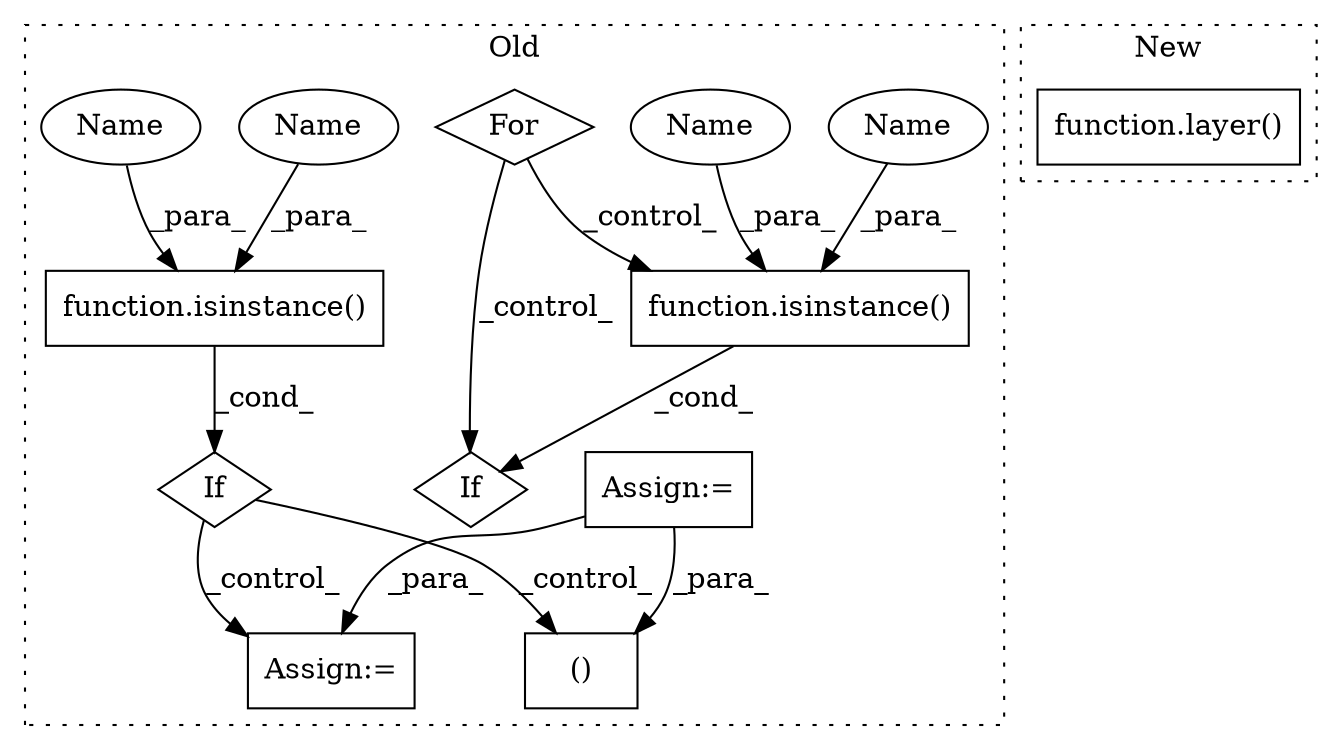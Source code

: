 digraph G {
subgraph cluster0 {
1 [label="function.isinstance()" a="75" s="9950,9986" l="11,1" shape="box"];
3 [label="If" a="96" s="9947" l="3" shape="diamond"];
4 [label="Assign:=" a="68" s="10089" l="3" shape="box"];
5 [label="()" a="54" s="10027" l="13" shape="box"];
6 [label="function.isinstance()" a="75" s="9785,9821" l="11,1" shape="box"];
7 [label="If" a="96" s="9782" l="3" shape="diamond"];
8 [label="For" a="107" s="9747,9768" l="4,14" shape="diamond"];
9 [label="Assign:=" a="68" s="9698" l="3" shape="box"];
10 [label="Name" a="87" s="9796" l="5" shape="ellipse"];
11 [label="Name" a="87" s="9803" l="18" shape="ellipse"];
12 [label="Name" a="87" s="9968" l="18" shape="ellipse"];
13 [label="Name" a="87" s="9961" l="5" shape="ellipse"];
label = "Old";
style="dotted";
}
subgraph cluster1 {
2 [label="function.layer()" a="75" s="8630,8650" l="6,1" shape="box"];
label = "New";
style="dotted";
}
1 -> 3 [label="_cond_"];
3 -> 4 [label="_control_"];
3 -> 5 [label="_control_"];
6 -> 7 [label="_cond_"];
8 -> 6 [label="_control_"];
8 -> 7 [label="_control_"];
9 -> 5 [label="_para_"];
9 -> 4 [label="_para_"];
10 -> 6 [label="_para_"];
11 -> 6 [label="_para_"];
12 -> 1 [label="_para_"];
13 -> 1 [label="_para_"];
}